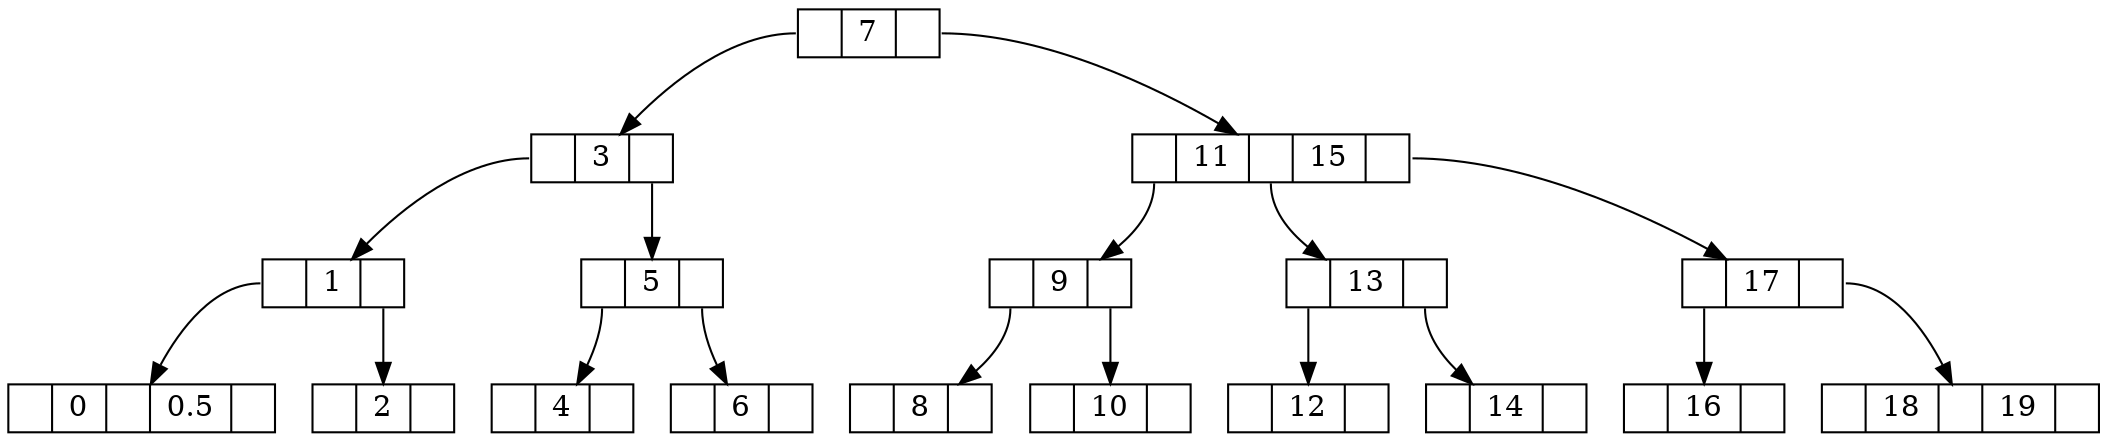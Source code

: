 digraph {
	node [height=.1 shape=record]
	"node-7" [label="<f0> | <f1> 7| <f2>"]
	"node-1115" [label="<f0> | <f1> 11| <f2>| <f3> 15| <f4>"]
	"node-7":f2 -> "node-1115"
	"node-17" [label="<f0> | <f1> 17| <f2>"]
	"node-1115":f4 -> "node-17"
	"node-1819" [label="<f0> | <f1> 18| <f2>| <f3> 19| <f4>"]
	"node-17":f2 -> "node-1819"
	"node-16" [label="<f0> | <f1> 16| <f2>"]
	"node-17":f0 -> "node-16"
	"node-13" [label="<f0> | <f1> 13| <f2>"]
	"node-1115":f2 -> "node-13"
	"node-14" [label="<f0> | <f1> 14| <f2>"]
	"node-13":f2 -> "node-14"
	"node-12" [label="<f0> | <f1> 12| <f2>"]
	"node-13":f0 -> "node-12"
	"node-9" [label="<f0> | <f1> 9| <f2>"]
	"node-1115":f0 -> "node-9"
	"node-10" [label="<f0> | <f1> 10| <f2>"]
	"node-9":f2 -> "node-10"
	"node-8" [label="<f0> | <f1> 8| <f2>"]
	"node-9":f0 -> "node-8"
	"node-3" [label="<f0> | <f1> 3| <f2>"]
	"node-7":f0 -> "node-3"
	"node-5" [label="<f0> | <f1> 5| <f2>"]
	"node-3":f2 -> "node-5"
	"node-6" [label="<f0> | <f1> 6| <f2>"]
	"node-5":f2 -> "node-6"
	"node-4" [label="<f0> | <f1> 4| <f2>"]
	"node-5":f0 -> "node-4"
	"node-1" [label="<f0> | <f1> 1| <f2>"]
	"node-3":f0 -> "node-1"
	"node-2" [label="<f0> | <f1> 2| <f2>"]
	"node-1":f2 -> "node-2"
	"node-00.5" [label="<f0> | <f1> 0| <f2>| <f3> 0.5| <f4>"]
	"node-1":f0 -> "node-00.5"
}
